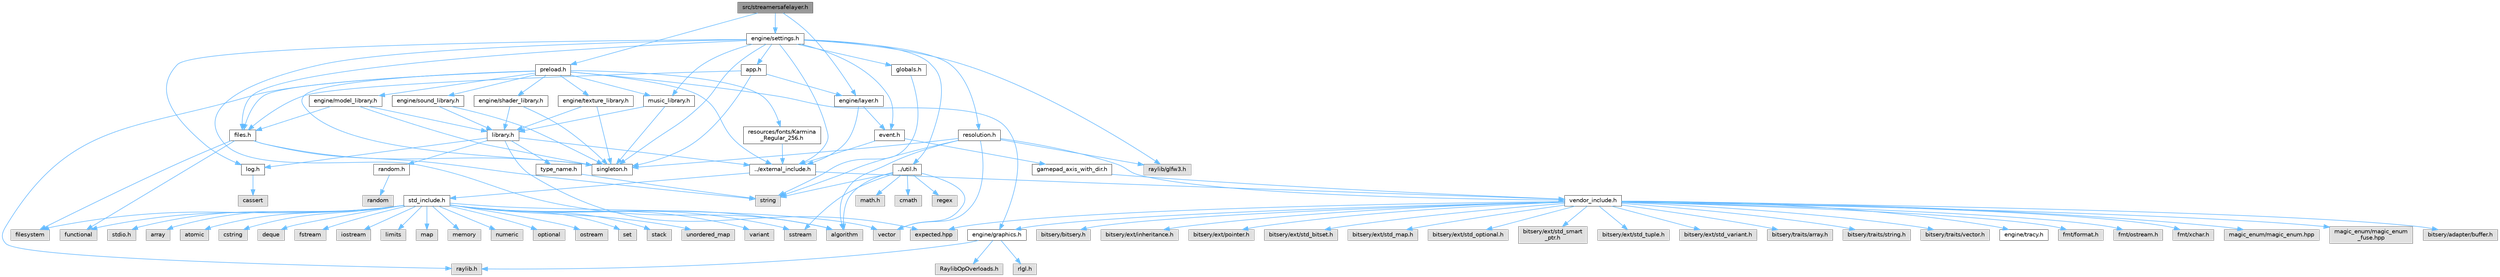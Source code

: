 digraph "src/streamersafelayer.h"
{
 // LATEX_PDF_SIZE
  bgcolor="transparent";
  edge [fontname=Helvetica,fontsize=10,labelfontname=Helvetica,labelfontsize=10];
  node [fontname=Helvetica,fontsize=10,shape=box,height=0.2,width=0.4];
  Node1 [label="src/streamersafelayer.h",height=0.2,width=0.4,color="gray40", fillcolor="grey60", style="filled", fontcolor="black",tooltip=" "];
  Node1 -> Node2 [color="steelblue1",style="solid"];
  Node2 [label="engine/layer.h",height=0.2,width=0.4,color="grey40", fillcolor="white", style="filled",URL="$d3/d3b/layer_8h.html",tooltip=" "];
  Node2 -> Node3 [color="steelblue1",style="solid"];
  Node3 [label="../external_include.h",height=0.2,width=0.4,color="grey40", fillcolor="white", style="filled",URL="$d7/daf/external__include_8h.html",tooltip=" "];
  Node3 -> Node4 [color="steelblue1",style="solid"];
  Node4 [label="std_include.h",height=0.2,width=0.4,color="grey40", fillcolor="white", style="filled",URL="$d4/dae/std__include_8h.html",tooltip=" "];
  Node4 -> Node5 [color="steelblue1",style="solid"];
  Node5 [label="stdio.h",height=0.2,width=0.4,color="grey60", fillcolor="#E0E0E0", style="filled",tooltip=" "];
  Node4 -> Node6 [color="steelblue1",style="solid"];
  Node6 [label="algorithm",height=0.2,width=0.4,color="grey60", fillcolor="#E0E0E0", style="filled",tooltip=" "];
  Node4 -> Node7 [color="steelblue1",style="solid"];
  Node7 [label="array",height=0.2,width=0.4,color="grey60", fillcolor="#E0E0E0", style="filled",tooltip=" "];
  Node4 -> Node8 [color="steelblue1",style="solid"];
  Node8 [label="atomic",height=0.2,width=0.4,color="grey60", fillcolor="#E0E0E0", style="filled",tooltip=" "];
  Node4 -> Node9 [color="steelblue1",style="solid"];
  Node9 [label="cstring",height=0.2,width=0.4,color="grey60", fillcolor="#E0E0E0", style="filled",tooltip=" "];
  Node4 -> Node10 [color="steelblue1",style="solid"];
  Node10 [label="deque",height=0.2,width=0.4,color="grey60", fillcolor="#E0E0E0", style="filled",tooltip=" "];
  Node4 -> Node11 [color="steelblue1",style="solid"];
  Node11 [label="filesystem",height=0.2,width=0.4,color="grey60", fillcolor="#E0E0E0", style="filled",tooltip=" "];
  Node4 -> Node12 [color="steelblue1",style="solid"];
  Node12 [label="fstream",height=0.2,width=0.4,color="grey60", fillcolor="#E0E0E0", style="filled",tooltip=" "];
  Node4 -> Node13 [color="steelblue1",style="solid"];
  Node13 [label="functional",height=0.2,width=0.4,color="grey60", fillcolor="#E0E0E0", style="filled",tooltip=" "];
  Node4 -> Node14 [color="steelblue1",style="solid"];
  Node14 [label="iostream",height=0.2,width=0.4,color="grey60", fillcolor="#E0E0E0", style="filled",tooltip=" "];
  Node4 -> Node15 [color="steelblue1",style="solid"];
  Node15 [label="limits",height=0.2,width=0.4,color="grey60", fillcolor="#E0E0E0", style="filled",tooltip=" "];
  Node4 -> Node16 [color="steelblue1",style="solid"];
  Node16 [label="map",height=0.2,width=0.4,color="grey60", fillcolor="#E0E0E0", style="filled",tooltip=" "];
  Node4 -> Node17 [color="steelblue1",style="solid"];
  Node17 [label="memory",height=0.2,width=0.4,color="grey60", fillcolor="#E0E0E0", style="filled",tooltip=" "];
  Node4 -> Node18 [color="steelblue1",style="solid"];
  Node18 [label="numeric",height=0.2,width=0.4,color="grey60", fillcolor="#E0E0E0", style="filled",tooltip=" "];
  Node4 -> Node19 [color="steelblue1",style="solid"];
  Node19 [label="optional",height=0.2,width=0.4,color="grey60", fillcolor="#E0E0E0", style="filled",tooltip=" "];
  Node4 -> Node20 [color="steelblue1",style="solid"];
  Node20 [label="ostream",height=0.2,width=0.4,color="grey60", fillcolor="#E0E0E0", style="filled",tooltip=" "];
  Node4 -> Node21 [color="steelblue1",style="solid"];
  Node21 [label="set",height=0.2,width=0.4,color="grey60", fillcolor="#E0E0E0", style="filled",tooltip=" "];
  Node4 -> Node22 [color="steelblue1",style="solid"];
  Node22 [label="sstream",height=0.2,width=0.4,color="grey60", fillcolor="#E0E0E0", style="filled",tooltip=" "];
  Node4 -> Node23 [color="steelblue1",style="solid"];
  Node23 [label="stack",height=0.2,width=0.4,color="grey60", fillcolor="#E0E0E0", style="filled",tooltip=" "];
  Node4 -> Node24 [color="steelblue1",style="solid"];
  Node24 [label="unordered_map",height=0.2,width=0.4,color="grey60", fillcolor="#E0E0E0", style="filled",tooltip=" "];
  Node4 -> Node25 [color="steelblue1",style="solid"];
  Node25 [label="variant",height=0.2,width=0.4,color="grey60", fillcolor="#E0E0E0", style="filled",tooltip=" "];
  Node4 -> Node26 [color="steelblue1",style="solid"];
  Node26 [label="vector",height=0.2,width=0.4,color="grey60", fillcolor="#E0E0E0", style="filled",tooltip=" "];
  Node3 -> Node27 [color="steelblue1",style="solid"];
  Node27 [label="vendor_include.h",height=0.2,width=0.4,color="grey40", fillcolor="white", style="filled",URL="$d6/dba/vendor__include_8h.html",tooltip=" "];
  Node27 -> Node28 [color="steelblue1",style="solid"];
  Node28 [label="engine/graphics.h",height=0.2,width=0.4,color="grey40", fillcolor="white", style="filled",URL="$d7/d04/graphics_8h.html",tooltip=" "];
  Node28 -> Node29 [color="steelblue1",style="solid"];
  Node29 [label="raylib.h",height=0.2,width=0.4,color="grey60", fillcolor="#E0E0E0", style="filled",tooltip=" "];
  Node28 -> Node30 [color="steelblue1",style="solid"];
  Node30 [label="rlgl.h",height=0.2,width=0.4,color="grey60", fillcolor="#E0E0E0", style="filled",tooltip=" "];
  Node28 -> Node31 [color="steelblue1",style="solid"];
  Node31 [label="RaylibOpOverloads.h",height=0.2,width=0.4,color="grey60", fillcolor="#E0E0E0", style="filled",tooltip=" "];
  Node27 -> Node32 [color="steelblue1",style="solid"];
  Node32 [label="fmt/format.h",height=0.2,width=0.4,color="grey60", fillcolor="#E0E0E0", style="filled",tooltip=" "];
  Node27 -> Node33 [color="steelblue1",style="solid"];
  Node33 [label="fmt/ostream.h",height=0.2,width=0.4,color="grey60", fillcolor="#E0E0E0", style="filled",tooltip=" "];
  Node27 -> Node34 [color="steelblue1",style="solid"];
  Node34 [label="fmt/xchar.h",height=0.2,width=0.4,color="grey60", fillcolor="#E0E0E0", style="filled",tooltip=" "];
  Node27 -> Node35 [color="steelblue1",style="solid"];
  Node35 [label="expected.hpp",height=0.2,width=0.4,color="grey60", fillcolor="#E0E0E0", style="filled",tooltip=" "];
  Node27 -> Node36 [color="steelblue1",style="solid"];
  Node36 [label="magic_enum/magic_enum.hpp",height=0.2,width=0.4,color="grey60", fillcolor="#E0E0E0", style="filled",tooltip=" "];
  Node27 -> Node37 [color="steelblue1",style="solid"];
  Node37 [label="magic_enum/magic_enum\l_fuse.hpp",height=0.2,width=0.4,color="grey60", fillcolor="#E0E0E0", style="filled",tooltip=" "];
  Node27 -> Node38 [color="steelblue1",style="solid"];
  Node38 [label="bitsery/adapter/buffer.h",height=0.2,width=0.4,color="grey60", fillcolor="#E0E0E0", style="filled",tooltip=" "];
  Node27 -> Node39 [color="steelblue1",style="solid"];
  Node39 [label="bitsery/bitsery.h",height=0.2,width=0.4,color="grey60", fillcolor="#E0E0E0", style="filled",tooltip=" "];
  Node27 -> Node40 [color="steelblue1",style="solid"];
  Node40 [label="bitsery/ext/inheritance.h",height=0.2,width=0.4,color="grey60", fillcolor="#E0E0E0", style="filled",tooltip=" "];
  Node27 -> Node41 [color="steelblue1",style="solid"];
  Node41 [label="bitsery/ext/pointer.h",height=0.2,width=0.4,color="grey60", fillcolor="#E0E0E0", style="filled",tooltip=" "];
  Node27 -> Node42 [color="steelblue1",style="solid"];
  Node42 [label="bitsery/ext/std_bitset.h",height=0.2,width=0.4,color="grey60", fillcolor="#E0E0E0", style="filled",tooltip=" "];
  Node27 -> Node43 [color="steelblue1",style="solid"];
  Node43 [label="bitsery/ext/std_map.h",height=0.2,width=0.4,color="grey60", fillcolor="#E0E0E0", style="filled",tooltip=" "];
  Node27 -> Node44 [color="steelblue1",style="solid"];
  Node44 [label="bitsery/ext/std_optional.h",height=0.2,width=0.4,color="grey60", fillcolor="#E0E0E0", style="filled",tooltip=" "];
  Node27 -> Node45 [color="steelblue1",style="solid"];
  Node45 [label="bitsery/ext/std_smart\l_ptr.h",height=0.2,width=0.4,color="grey60", fillcolor="#E0E0E0", style="filled",tooltip=" "];
  Node27 -> Node46 [color="steelblue1",style="solid"];
  Node46 [label="bitsery/ext/std_tuple.h",height=0.2,width=0.4,color="grey60", fillcolor="#E0E0E0", style="filled",tooltip=" "];
  Node27 -> Node47 [color="steelblue1",style="solid"];
  Node47 [label="bitsery/ext/std_variant.h",height=0.2,width=0.4,color="grey60", fillcolor="#E0E0E0", style="filled",tooltip=" "];
  Node27 -> Node48 [color="steelblue1",style="solid"];
  Node48 [label="bitsery/traits/array.h",height=0.2,width=0.4,color="grey60", fillcolor="#E0E0E0", style="filled",tooltip=" "];
  Node27 -> Node49 [color="steelblue1",style="solid"];
  Node49 [label="bitsery/traits/string.h",height=0.2,width=0.4,color="grey60", fillcolor="#E0E0E0", style="filled",tooltip=" "];
  Node27 -> Node50 [color="steelblue1",style="solid"];
  Node50 [label="bitsery/traits/vector.h",height=0.2,width=0.4,color="grey60", fillcolor="#E0E0E0", style="filled",tooltip=" "];
  Node27 -> Node51 [color="steelblue1",style="solid"];
  Node51 [label="engine/tracy.h",height=0.2,width=0.4,color="grey40", fillcolor="white", style="filled",URL="$d6/d15/tracy_8h.html",tooltip=" "];
  Node2 -> Node52 [color="steelblue1",style="solid"];
  Node52 [label="event.h",height=0.2,width=0.4,color="grey40", fillcolor="white", style="filled",URL="$dd/d20/event_8h.html",tooltip=" "];
  Node52 -> Node3 [color="steelblue1",style="solid"];
  Node52 -> Node53 [color="steelblue1",style="solid"];
  Node53 [label="gamepad_axis_with_dir.h",height=0.2,width=0.4,color="grey40", fillcolor="white", style="filled",URL="$db/d29/gamepad__axis__with__dir_8h.html",tooltip=" "];
  Node53 -> Node27 [color="steelblue1",style="solid"];
  Node1 -> Node54 [color="steelblue1",style="solid"];
  Node54 [label="engine/settings.h",height=0.2,width=0.4,color="grey40", fillcolor="white", style="filled",URL="$de/d60/settings_8h.html",tooltip=" "];
  Node54 -> Node55 [color="steelblue1",style="solid"];
  Node55 [label="raylib/glfw3.h",height=0.2,width=0.4,color="grey60", fillcolor="#E0E0E0", style="filled",tooltip=" "];
  Node54 -> Node6 [color="steelblue1",style="solid"];
  Node54 -> Node3 [color="steelblue1",style="solid"];
  Node54 -> Node56 [color="steelblue1",style="solid"];
  Node56 [label="../util.h",height=0.2,width=0.4,color="grey40", fillcolor="white", style="filled",URL="$d8/d3c/util_8h.html",tooltip=" "];
  Node56 -> Node57 [color="steelblue1",style="solid"];
  Node57 [label="math.h",height=0.2,width=0.4,color="grey60", fillcolor="#E0E0E0", style="filled",tooltip=" "];
  Node56 -> Node6 [color="steelblue1",style="solid"];
  Node56 -> Node58 [color="steelblue1",style="solid"];
  Node58 [label="cmath",height=0.2,width=0.4,color="grey60", fillcolor="#E0E0E0", style="filled",tooltip=" "];
  Node56 -> Node59 [color="steelblue1",style="solid"];
  Node59 [label="regex",height=0.2,width=0.4,color="grey60", fillcolor="#E0E0E0", style="filled",tooltip=" "];
  Node56 -> Node22 [color="steelblue1",style="solid"];
  Node56 -> Node60 [color="steelblue1",style="solid"];
  Node60 [label="string",height=0.2,width=0.4,color="grey60", fillcolor="#E0E0E0", style="filled",tooltip=" "];
  Node56 -> Node26 [color="steelblue1",style="solid"];
  Node54 -> Node61 [color="steelblue1",style="solid"];
  Node61 [label="app.h",height=0.2,width=0.4,color="grey40", fillcolor="white", style="filled",URL="$d2/d39/app_8h.html",tooltip=" "];
  Node61 -> Node62 [color="steelblue1",style="solid"];
  Node62 [label="files.h",height=0.2,width=0.4,color="grey40", fillcolor="white", style="filled",URL="$dd/d20/files_8h.html",tooltip=" "];
  Node62 -> Node11 [color="steelblue1",style="solid"];
  Node62 -> Node13 [color="steelblue1",style="solid"];
  Node62 -> Node60 [color="steelblue1",style="solid"];
  Node62 -> Node63 [color="steelblue1",style="solid"];
  Node63 [label="singleton.h",height=0.2,width=0.4,color="grey40", fillcolor="white", style="filled",URL="$d4/d0b/singleton_8h.html",tooltip=" "];
  Node61 -> Node2 [color="steelblue1",style="solid"];
  Node61 -> Node63 [color="steelblue1",style="solid"];
  Node54 -> Node52 [color="steelblue1",style="solid"];
  Node54 -> Node62 [color="steelblue1",style="solid"];
  Node54 -> Node64 [color="steelblue1",style="solid"];
  Node64 [label="globals.h",height=0.2,width=0.4,color="grey40", fillcolor="white", style="filled",URL="$d4/df4/engine_2globals_8h.html",tooltip=" "];
  Node64 -> Node60 [color="steelblue1",style="solid"];
  Node54 -> Node65 [color="steelblue1",style="solid"];
  Node65 [label="log.h",height=0.2,width=0.4,color="grey40", fillcolor="white", style="filled",URL="$d7/d7f/log_8h.html",tooltip=" "];
  Node65 -> Node66 [color="steelblue1",style="solid"];
  Node66 [label="cassert",height=0.2,width=0.4,color="grey60", fillcolor="#E0E0E0", style="filled",tooltip=" "];
  Node54 -> Node67 [color="steelblue1",style="solid"];
  Node67 [label="music_library.h",height=0.2,width=0.4,color="grey40", fillcolor="white", style="filled",URL="$dc/d33/music__library_8h.html",tooltip=" "];
  Node67 -> Node68 [color="steelblue1",style="solid"];
  Node68 [label="library.h",height=0.2,width=0.4,color="grey40", fillcolor="white", style="filled",URL="$dd/d08/library_8h.html",tooltip=" "];
  Node68 -> Node3 [color="steelblue1",style="solid"];
  Node68 -> Node35 [color="steelblue1",style="solid"];
  Node68 -> Node65 [color="steelblue1",style="solid"];
  Node68 -> Node69 [color="steelblue1",style="solid"];
  Node69 [label="random.h",height=0.2,width=0.4,color="grey40", fillcolor="white", style="filled",URL="$d1/d79/random_8h.html",tooltip=" "];
  Node69 -> Node70 [color="steelblue1",style="solid"];
  Node70 [label="random",height=0.2,width=0.4,color="grey60", fillcolor="#E0E0E0", style="filled",tooltip=" "];
  Node68 -> Node71 [color="steelblue1",style="solid"];
  Node71 [label="type_name.h",height=0.2,width=0.4,color="grey40", fillcolor="white", style="filled",URL="$d3/d31/type__name_8h.html",tooltip=" "];
  Node71 -> Node60 [color="steelblue1",style="solid"];
  Node67 -> Node63 [color="steelblue1",style="solid"];
  Node54 -> Node72 [color="steelblue1",style="solid"];
  Node72 [label="resolution.h",height=0.2,width=0.4,color="grey40", fillcolor="white", style="filled",URL="$d7/d78/resolution_8h.html",tooltip=" "];
  Node72 -> Node55 [color="steelblue1",style="solid"];
  Node72 -> Node6 [color="steelblue1",style="solid"];
  Node72 -> Node60 [color="steelblue1",style="solid"];
  Node72 -> Node26 [color="steelblue1",style="solid"];
  Node72 -> Node27 [color="steelblue1",style="solid"];
  Node72 -> Node63 [color="steelblue1",style="solid"];
  Node54 -> Node63 [color="steelblue1",style="solid"];
  Node1 -> Node73 [color="steelblue1",style="solid"];
  Node73 [label="preload.h",height=0.2,width=0.4,color="grey40", fillcolor="white", style="filled",URL="$d5/d34/preload_8h.html",tooltip=" "];
  Node73 -> Node3 [color="steelblue1",style="solid"];
  Node73 -> Node28 [color="steelblue1",style="solid"];
  Node73 -> Node63 [color="steelblue1",style="solid"];
  Node73 -> Node29 [color="steelblue1",style="solid"];
  Node73 -> Node62 [color="steelblue1",style="solid"];
  Node73 -> Node74 [color="steelblue1",style="solid"];
  Node74 [label="engine/model_library.h",height=0.2,width=0.4,color="grey40", fillcolor="white", style="filled",URL="$d0/dd0/model__library_8h.html",tooltip=" "];
  Node74 -> Node62 [color="steelblue1",style="solid"];
  Node74 -> Node68 [color="steelblue1",style="solid"];
  Node74 -> Node63 [color="steelblue1",style="solid"];
  Node73 -> Node67 [color="steelblue1",style="solid"];
  Node73 -> Node75 [color="steelblue1",style="solid"];
  Node75 [label="engine/shader_library.h",height=0.2,width=0.4,color="grey40", fillcolor="white", style="filled",URL="$d1/d27/shader__library_8h.html",tooltip=" "];
  Node75 -> Node68 [color="steelblue1",style="solid"];
  Node75 -> Node63 [color="steelblue1",style="solid"];
  Node73 -> Node76 [color="steelblue1",style="solid"];
  Node76 [label="engine/sound_library.h",height=0.2,width=0.4,color="grey40", fillcolor="white", style="filled",URL="$d5/d04/sound__library_8h.html",tooltip=" "];
  Node76 -> Node68 [color="steelblue1",style="solid"];
  Node76 -> Node63 [color="steelblue1",style="solid"];
  Node73 -> Node77 [color="steelblue1",style="solid"];
  Node77 [label="engine/texture_library.h",height=0.2,width=0.4,color="grey40", fillcolor="white", style="filled",URL="$d5/d33/texture__library_8h.html",tooltip=" "];
  Node77 -> Node68 [color="steelblue1",style="solid"];
  Node77 -> Node63 [color="steelblue1",style="solid"];
  Node73 -> Node78 [color="steelblue1",style="solid"];
  Node78 [label="resources/fonts/Karmina\l_Regular_256.h",height=0.2,width=0.4,color="grey40", fillcolor="white", style="filled",URL="$d2/de0/_karmina___regular__256_8h.html",tooltip=" "];
  Node78 -> Node3 [color="steelblue1",style="solid"];
}
